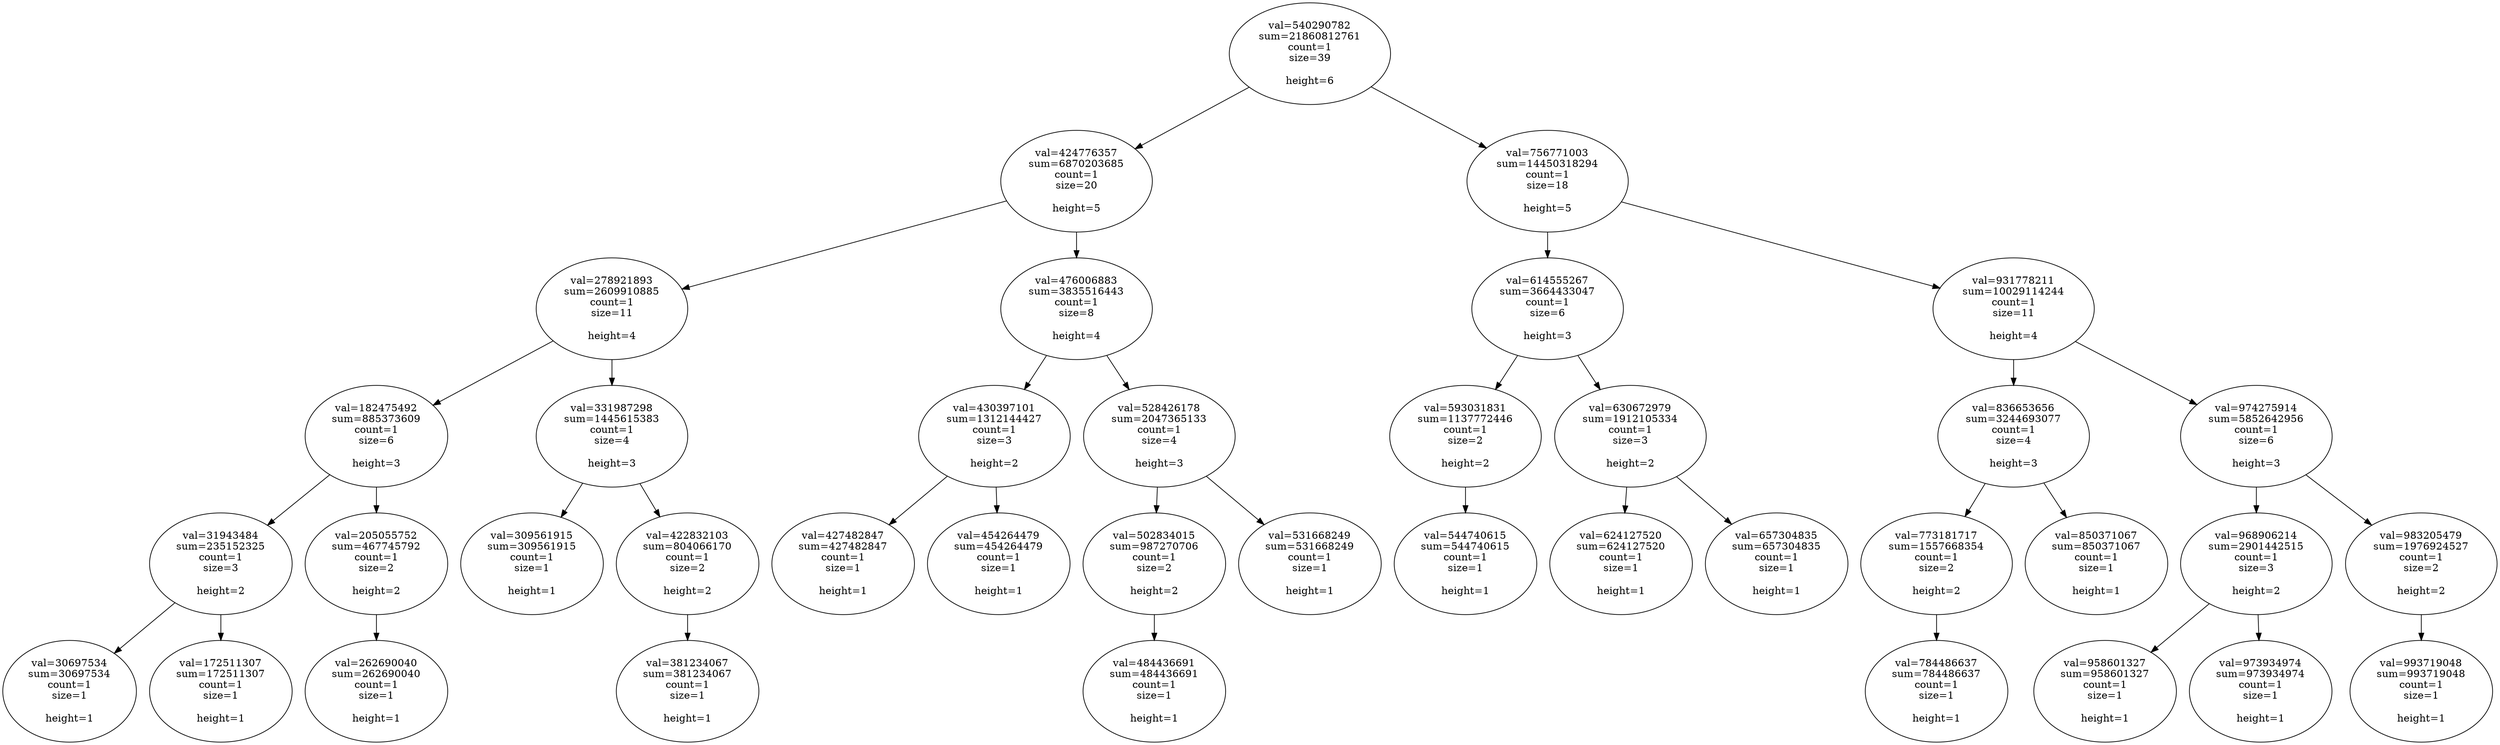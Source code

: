 digraph {
	1 [label=<val=30697534<BR/>sum=30697534<BR/>count=1<BR/>size=1<BR/><BR/>height=1<BR/>>]
	2 [label=<val=31943484<BR/>sum=235152325<BR/>count=1<BR/>size=3<BR/><BR/>height=2<BR/>>]
	3 [label=<val=172511307<BR/>sum=172511307<BR/>count=1<BR/>size=1<BR/><BR/>height=1<BR/>>]
	2 -> 1
	2 -> 3
	4 [label=<val=182475492<BR/>sum=885373609<BR/>count=1<BR/>size=6<BR/><BR/>height=3<BR/>>]
	5 [label=<val=205055752<BR/>sum=467745792<BR/>count=1<BR/>size=2<BR/><BR/>height=2<BR/>>]
	6 [label=<val=262690040<BR/>sum=262690040<BR/>count=1<BR/>size=1<BR/><BR/>height=1<BR/>>]
	5 -> 6
	4 -> 2
	4 -> 5
	7 [label=<val=278921893<BR/>sum=2609910885<BR/>count=1<BR/>size=11<BR/><BR/>height=4<BR/>>]
	8 [label=<val=309561915<BR/>sum=309561915<BR/>count=1<BR/>size=1<BR/><BR/>height=1<BR/>>]
	9 [label=<val=331987298<BR/>sum=1445615383<BR/>count=1<BR/>size=4<BR/><BR/>height=3<BR/>>]
	10 [label=<val=381234067<BR/>sum=381234067<BR/>count=1<BR/>size=1<BR/><BR/>height=1<BR/>>]
	11 [label=<val=422832103<BR/>sum=804066170<BR/>count=1<BR/>size=2<BR/><BR/>height=2<BR/>>]
	11 -> 10
	9 -> 8
	9 -> 11
	7 -> 4
	7 -> 9
	12 [label=<val=424776357<BR/>sum=6870203685<BR/>count=1<BR/>size=20<BR/><BR/>height=5<BR/>>]
	13 [label=<val=427482847<BR/>sum=427482847<BR/>count=1<BR/>size=1<BR/><BR/>height=1<BR/>>]
	14 [label=<val=430397101<BR/>sum=1312144427<BR/>count=1<BR/>size=3<BR/><BR/>height=2<BR/>>]
	15 [label=<val=454264479<BR/>sum=454264479<BR/>count=1<BR/>size=1<BR/><BR/>height=1<BR/>>]
	14 -> 13
	14 -> 15
	16 [label=<val=476006883<BR/>sum=3835516443<BR/>count=1<BR/>size=8<BR/><BR/>height=4<BR/>>]
	17 [label=<val=484436691<BR/>sum=484436691<BR/>count=1<BR/>size=1<BR/><BR/>height=1<BR/>>]
	18 [label=<val=502834015<BR/>sum=987270706<BR/>count=1<BR/>size=2<BR/><BR/>height=2<BR/>>]
	18 -> 17
	19 [label=<val=528426178<BR/>sum=2047365133<BR/>count=1<BR/>size=4<BR/><BR/>height=3<BR/>>]
	20 [label=<val=531668249<BR/>sum=531668249<BR/>count=1<BR/>size=1<BR/><BR/>height=1<BR/>>]
	19 -> 18
	19 -> 20
	16 -> 14
	16 -> 19
	12 -> 7
	12 -> 16
	21 [label=<val=540290782<BR/>sum=21860812761<BR/>count=1<BR/>size=39<BR/><BR/>height=6<BR/>>]
	22 [label=<val=544740615<BR/>sum=544740615<BR/>count=1<BR/>size=1<BR/><BR/>height=1<BR/>>]
	23 [label=<val=593031831<BR/>sum=1137772446<BR/>count=1<BR/>size=2<BR/><BR/>height=2<BR/>>]
	23 -> 22
	24 [label=<val=614555267<BR/>sum=3664433047<BR/>count=1<BR/>size=6<BR/><BR/>height=3<BR/>>]
	25 [label=<val=624127520<BR/>sum=624127520<BR/>count=1<BR/>size=1<BR/><BR/>height=1<BR/>>]
	26 [label=<val=630672979<BR/>sum=1912105334<BR/>count=1<BR/>size=3<BR/><BR/>height=2<BR/>>]
	27 [label=<val=657304835<BR/>sum=657304835<BR/>count=1<BR/>size=1<BR/><BR/>height=1<BR/>>]
	26 -> 25
	26 -> 27
	24 -> 23
	24 -> 26
	28 [label=<val=756771003<BR/>sum=14450318294<BR/>count=1<BR/>size=18<BR/><BR/>height=5<BR/>>]
	29 [label=<val=773181717<BR/>sum=1557668354<BR/>count=1<BR/>size=2<BR/><BR/>height=2<BR/>>]
	30 [label=<val=784486637<BR/>sum=784486637<BR/>count=1<BR/>size=1<BR/><BR/>height=1<BR/>>]
	29 -> 30
	31 [label=<val=836653656<BR/>sum=3244693077<BR/>count=1<BR/>size=4<BR/><BR/>height=3<BR/>>]
	32 [label=<val=850371067<BR/>sum=850371067<BR/>count=1<BR/>size=1<BR/><BR/>height=1<BR/>>]
	31 -> 29
	31 -> 32
	33 [label=<val=931778211<BR/>sum=10029114244<BR/>count=1<BR/>size=11<BR/><BR/>height=4<BR/>>]
	34 [label=<val=958601327<BR/>sum=958601327<BR/>count=1<BR/>size=1<BR/><BR/>height=1<BR/>>]
	35 [label=<val=968906214<BR/>sum=2901442515<BR/>count=1<BR/>size=3<BR/><BR/>height=2<BR/>>]
	36 [label=<val=973934974<BR/>sum=973934974<BR/>count=1<BR/>size=1<BR/><BR/>height=1<BR/>>]
	35 -> 34
	35 -> 36
	37 [label=<val=974275914<BR/>sum=5852642956<BR/>count=1<BR/>size=6<BR/><BR/>height=3<BR/>>]
	38 [label=<val=983205479<BR/>sum=1976924527<BR/>count=1<BR/>size=2<BR/><BR/>height=2<BR/>>]
	39 [label=<val=993719048<BR/>sum=993719048<BR/>count=1<BR/>size=1<BR/><BR/>height=1<BR/>>]
	38 -> 39
	37 -> 35
	37 -> 38
	33 -> 31
	33 -> 37
	28 -> 24
	28 -> 33
	21 -> 12
	21 -> 28
{rank=source;21}
}

